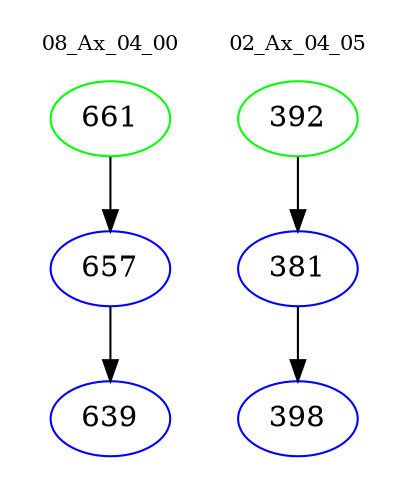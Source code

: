 digraph{
subgraph cluster_0 {
color = white
label = "08_Ax_04_00";
fontsize=10;
T0_661 [label="661", color="green"]
T0_661 -> T0_657 [color="black"]
T0_657 [label="657", color="blue"]
T0_657 -> T0_639 [color="black"]
T0_639 [label="639", color="blue"]
}
subgraph cluster_1 {
color = white
label = "02_Ax_04_05";
fontsize=10;
T1_392 [label="392", color="green"]
T1_392 -> T1_381 [color="black"]
T1_381 [label="381", color="blue"]
T1_381 -> T1_398 [color="black"]
T1_398 [label="398", color="blue"]
}
}
